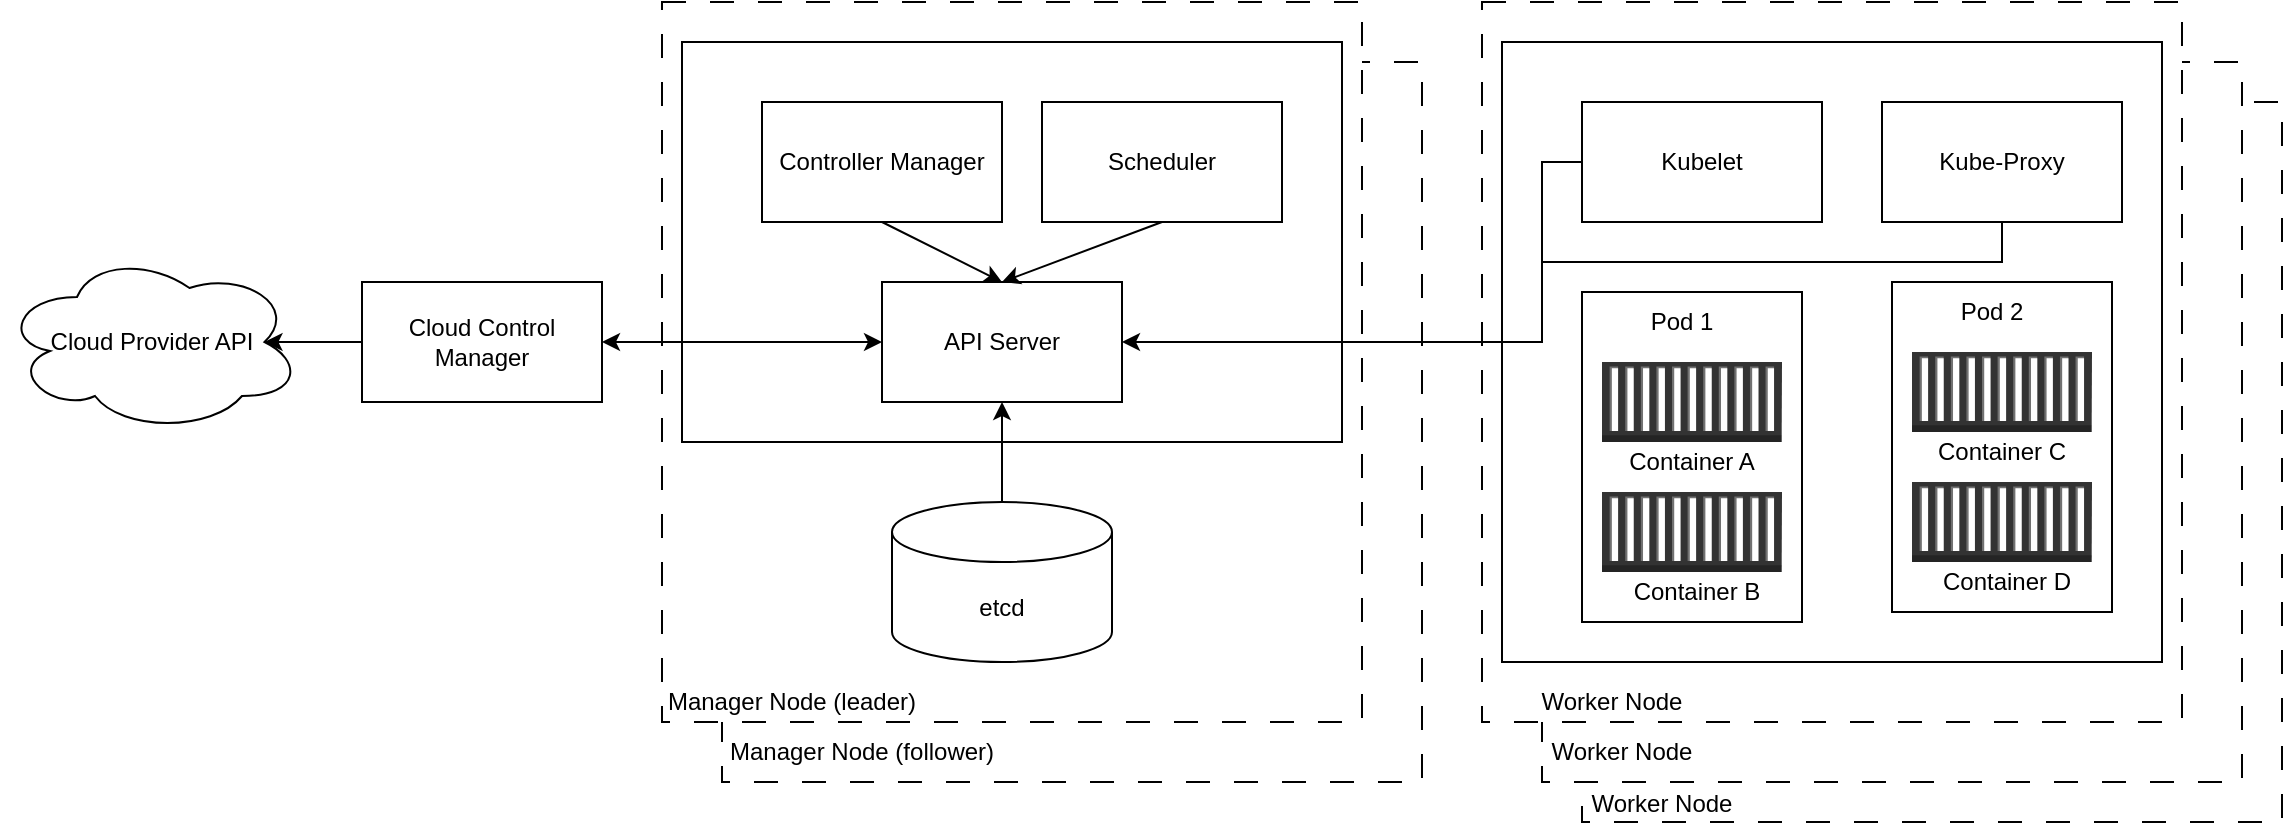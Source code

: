 <mxfile version="24.2.2" type="github">
  <diagram name="Page-1" id="KE2XAD2Ir7j8X4anEEsy">
    <mxGraphModel dx="1777" dy="492" grid="1" gridSize="10" guides="1" tooltips="1" connect="1" arrows="1" fold="1" page="1" pageScale="1" pageWidth="823" pageHeight="365" math="0" shadow="0">
      <root>
        <mxCell id="0" />
        <mxCell id="1" parent="0" />
        <mxCell id="Wu7ybnI10iM_iEfkrrV3-21" value="" style="rounded=0;whiteSpace=wrap;html=1;dashed=1;dashPattern=12 12;" vertex="1" parent="1">
          <mxGeometry x="600" y="80" width="350" height="360" as="geometry" />
        </mxCell>
        <mxCell id="Wu7ybnI10iM_iEfkrrV3-9" value="" style="rounded=0;whiteSpace=wrap;html=1;dashed=1;dashPattern=12 12;" vertex="1" parent="1">
          <mxGeometry x="170" y="60" width="350" height="360" as="geometry" />
        </mxCell>
        <mxCell id="Wu7ybnI10iM_iEfkrrV3-7" value="" style="rounded=0;whiteSpace=wrap;html=1;dashed=1;dashPattern=12 12;" vertex="1" parent="1">
          <mxGeometry x="140" y="30" width="350" height="360" as="geometry" />
        </mxCell>
        <mxCell id="Wu7ybnI10iM_iEfkrrV3-1" value="" style="rounded=0;whiteSpace=wrap;html=1;" vertex="1" parent="1">
          <mxGeometry x="150" y="50" width="330" height="200" as="geometry" />
        </mxCell>
        <mxCell id="Wu7ybnI10iM_iEfkrrV3-2" value="Controller Manager" style="rounded=0;whiteSpace=wrap;html=1;" vertex="1" parent="1">
          <mxGeometry x="190" y="80" width="120" height="60" as="geometry" />
        </mxCell>
        <mxCell id="Wu7ybnI10iM_iEfkrrV3-3" value="Scheduler" style="rounded=0;whiteSpace=wrap;html=1;" vertex="1" parent="1">
          <mxGeometry x="330" y="80" width="120" height="60" as="geometry" />
        </mxCell>
        <mxCell id="Wu7ybnI10iM_iEfkrrV3-4" value="API Server" style="rounded=0;whiteSpace=wrap;html=1;" vertex="1" parent="1">
          <mxGeometry x="250" y="170" width="120" height="60" as="geometry" />
        </mxCell>
        <mxCell id="Wu7ybnI10iM_iEfkrrV3-5" value="Cloud Control Manager" style="rounded=0;whiteSpace=wrap;html=1;" vertex="1" parent="1">
          <mxGeometry x="-10" y="170" width="120" height="60" as="geometry" />
        </mxCell>
        <mxCell id="Wu7ybnI10iM_iEfkrrV3-6" value="etcd" style="shape=cylinder3;whiteSpace=wrap;html=1;boundedLbl=1;backgroundOutline=1;size=15;" vertex="1" parent="1">
          <mxGeometry x="255" y="280" width="110" height="80" as="geometry" />
        </mxCell>
        <mxCell id="Wu7ybnI10iM_iEfkrrV3-10" value="Manager Node (leader)" style="text;html=1;align=center;verticalAlign=middle;whiteSpace=wrap;rounded=0;" vertex="1" parent="1">
          <mxGeometry x="140" y="365" width="130" height="30" as="geometry" />
        </mxCell>
        <mxCell id="Wu7ybnI10iM_iEfkrrV3-11" value="Manager Node (follower)" style="text;html=1;align=center;verticalAlign=middle;whiteSpace=wrap;rounded=0;" vertex="1" parent="1">
          <mxGeometry x="170" y="390" width="140" height="30" as="geometry" />
        </mxCell>
        <mxCell id="Wu7ybnI10iM_iEfkrrV3-12" value="" style="rounded=0;whiteSpace=wrap;html=1;dashed=1;dashPattern=12 12;" vertex="1" parent="1">
          <mxGeometry x="580" y="60" width="350" height="360" as="geometry" />
        </mxCell>
        <mxCell id="Wu7ybnI10iM_iEfkrrV3-13" value="" style="rounded=0;whiteSpace=wrap;html=1;dashed=1;dashPattern=12 12;" vertex="1" parent="1">
          <mxGeometry x="550" y="30" width="350" height="360" as="geometry" />
        </mxCell>
        <mxCell id="Wu7ybnI10iM_iEfkrrV3-14" value="" style="rounded=0;whiteSpace=wrap;html=1;" vertex="1" parent="1">
          <mxGeometry x="560" y="50" width="330" height="310" as="geometry" />
        </mxCell>
        <mxCell id="Wu7ybnI10iM_iEfkrrV3-15" value="Kubelet" style="rounded=0;whiteSpace=wrap;html=1;" vertex="1" parent="1">
          <mxGeometry x="600" y="80" width="120" height="60" as="geometry" />
        </mxCell>
        <mxCell id="Wu7ybnI10iM_iEfkrrV3-46" style="edgeStyle=orthogonalEdgeStyle;rounded=0;orthogonalLoop=1;jettySize=auto;html=1;exitX=0.5;exitY=1;exitDx=0;exitDy=0;entryX=1;entryY=0.5;entryDx=0;entryDy=0;" edge="1" parent="1" source="Wu7ybnI10iM_iEfkrrV3-16" target="Wu7ybnI10iM_iEfkrrV3-4">
          <mxGeometry relative="1" as="geometry">
            <Array as="points">
              <mxPoint x="810" y="160" />
              <mxPoint x="580" y="160" />
              <mxPoint x="580" y="200" />
            </Array>
          </mxGeometry>
        </mxCell>
        <mxCell id="Wu7ybnI10iM_iEfkrrV3-16" value="Kube-Proxy" style="rounded=0;whiteSpace=wrap;html=1;" vertex="1" parent="1">
          <mxGeometry x="750" y="80" width="120" height="60" as="geometry" />
        </mxCell>
        <mxCell id="Wu7ybnI10iM_iEfkrrV3-17" value="" style="rounded=0;whiteSpace=wrap;html=1;" vertex="1" parent="1">
          <mxGeometry x="600" y="175" width="110" height="165" as="geometry" />
        </mxCell>
        <mxCell id="Wu7ybnI10iM_iEfkrrV3-19" value="Worker Node" style="text;html=1;align=center;verticalAlign=middle;whiteSpace=wrap;rounded=0;" vertex="1" parent="1">
          <mxGeometry x="550" y="365" width="130" height="30" as="geometry" />
        </mxCell>
        <mxCell id="Wu7ybnI10iM_iEfkrrV3-20" value="Worker Node" style="text;html=1;align=center;verticalAlign=middle;whiteSpace=wrap;rounded=0;" vertex="1" parent="1">
          <mxGeometry x="550" y="390" width="140" height="30" as="geometry" />
        </mxCell>
        <mxCell id="Wu7ybnI10iM_iEfkrrV3-22" value="Worker Node" style="text;html=1;align=center;verticalAlign=middle;whiteSpace=wrap;rounded=0;" vertex="1" parent="1">
          <mxGeometry x="570" y="416" width="140" height="30" as="geometry" />
        </mxCell>
        <mxCell id="Wu7ybnI10iM_iEfkrrV3-24" value="Pod 1" style="text;html=1;align=center;verticalAlign=middle;whiteSpace=wrap;rounded=0;" vertex="1" parent="1">
          <mxGeometry x="620" y="175" width="60" height="30" as="geometry" />
        </mxCell>
        <mxCell id="Wu7ybnI10iM_iEfkrrV3-26" value="" style="outlineConnect=0;dashed=0;verticalLabelPosition=bottom;verticalAlign=top;align=center;html=1;shape=mxgraph.aws3.ec2_compute_container;fillColor=#333333;gradientColor=none;" vertex="1" parent="1">
          <mxGeometry x="610" y="210" width="90" height="40" as="geometry" />
        </mxCell>
        <mxCell id="Wu7ybnI10iM_iEfkrrV3-27" value="" style="outlineConnect=0;dashed=0;verticalLabelPosition=bottom;verticalAlign=top;align=center;html=1;shape=mxgraph.aws3.ec2_compute_container;fillColor=#333333;gradientColor=none;" vertex="1" parent="1">
          <mxGeometry x="610" y="275" width="90" height="40" as="geometry" />
        </mxCell>
        <mxCell id="Wu7ybnI10iM_iEfkrrV3-28" value="Container A" style="text;html=1;align=center;verticalAlign=middle;whiteSpace=wrap;rounded=0;" vertex="1" parent="1">
          <mxGeometry x="620" y="245" width="70" height="30" as="geometry" />
        </mxCell>
        <mxCell id="Wu7ybnI10iM_iEfkrrV3-29" value="Container B" style="text;html=1;align=center;verticalAlign=middle;whiteSpace=wrap;rounded=0;" vertex="1" parent="1">
          <mxGeometry x="620" y="310" width="75" height="30" as="geometry" />
        </mxCell>
        <mxCell id="Wu7ybnI10iM_iEfkrrV3-32" value="" style="rounded=0;whiteSpace=wrap;html=1;" vertex="1" parent="1">
          <mxGeometry x="755" y="170" width="110" height="165" as="geometry" />
        </mxCell>
        <mxCell id="Wu7ybnI10iM_iEfkrrV3-33" value="Pod 2" style="text;html=1;align=center;verticalAlign=middle;whiteSpace=wrap;rounded=0;" vertex="1" parent="1">
          <mxGeometry x="775" y="170" width="60" height="30" as="geometry" />
        </mxCell>
        <mxCell id="Wu7ybnI10iM_iEfkrrV3-34" value="" style="outlineConnect=0;dashed=0;verticalLabelPosition=bottom;verticalAlign=top;align=center;html=1;shape=mxgraph.aws3.ec2_compute_container;fillColor=#333333;gradientColor=none;" vertex="1" parent="1">
          <mxGeometry x="765" y="205" width="90" height="40" as="geometry" />
        </mxCell>
        <mxCell id="Wu7ybnI10iM_iEfkrrV3-35" value="" style="outlineConnect=0;dashed=0;verticalLabelPosition=bottom;verticalAlign=top;align=center;html=1;shape=mxgraph.aws3.ec2_compute_container;fillColor=#333333;gradientColor=none;" vertex="1" parent="1">
          <mxGeometry x="765" y="270" width="90" height="40" as="geometry" />
        </mxCell>
        <mxCell id="Wu7ybnI10iM_iEfkrrV3-36" value="Container C" style="text;html=1;align=center;verticalAlign=middle;whiteSpace=wrap;rounded=0;" vertex="1" parent="1">
          <mxGeometry x="775" y="240" width="70" height="30" as="geometry" />
        </mxCell>
        <mxCell id="Wu7ybnI10iM_iEfkrrV3-37" value="Container D" style="text;html=1;align=center;verticalAlign=middle;whiteSpace=wrap;rounded=0;" vertex="1" parent="1">
          <mxGeometry x="775" y="305" width="75" height="30" as="geometry" />
        </mxCell>
        <mxCell id="Wu7ybnI10iM_iEfkrrV3-38" value="Cloud Provider API" style="ellipse;shape=cloud;whiteSpace=wrap;html=1;" vertex="1" parent="1">
          <mxGeometry x="-190" y="155" width="150" height="90" as="geometry" />
        </mxCell>
        <mxCell id="Wu7ybnI10iM_iEfkrrV3-39" value="" style="endArrow=classic;html=1;rounded=0;exitX=0;exitY=0.5;exitDx=0;exitDy=0;entryX=0.875;entryY=0.5;entryDx=0;entryDy=0;entryPerimeter=0;" edge="1" parent="1" source="Wu7ybnI10iM_iEfkrrV3-5" target="Wu7ybnI10iM_iEfkrrV3-38">
          <mxGeometry width="50" height="50" relative="1" as="geometry">
            <mxPoint x="70" y="260" as="sourcePoint" />
            <mxPoint x="120" y="210" as="targetPoint" />
          </mxGeometry>
        </mxCell>
        <mxCell id="Wu7ybnI10iM_iEfkrrV3-40" value="" style="endArrow=classic;startArrow=classic;html=1;rounded=0;exitX=1;exitY=0.5;exitDx=0;exitDy=0;" edge="1" parent="1" source="Wu7ybnI10iM_iEfkrrV3-5" target="Wu7ybnI10iM_iEfkrrV3-4">
          <mxGeometry width="50" height="50" relative="1" as="geometry">
            <mxPoint x="120" y="260" as="sourcePoint" />
            <mxPoint x="170" y="210" as="targetPoint" />
          </mxGeometry>
        </mxCell>
        <mxCell id="Wu7ybnI10iM_iEfkrrV3-41" value="" style="endArrow=classic;html=1;rounded=0;exitX=0.5;exitY=1;exitDx=0;exitDy=0;entryX=0.5;entryY=0;entryDx=0;entryDy=0;" edge="1" parent="1" source="Wu7ybnI10iM_iEfkrrV3-2" target="Wu7ybnI10iM_iEfkrrV3-4">
          <mxGeometry width="50" height="50" relative="1" as="geometry">
            <mxPoint x="120" y="260" as="sourcePoint" />
            <mxPoint x="170" y="210" as="targetPoint" />
          </mxGeometry>
        </mxCell>
        <mxCell id="Wu7ybnI10iM_iEfkrrV3-42" value="" style="endArrow=classic;html=1;rounded=0;exitX=0.5;exitY=1;exitDx=0;exitDy=0;entryX=0.5;entryY=0;entryDx=0;entryDy=0;" edge="1" parent="1" source="Wu7ybnI10iM_iEfkrrV3-3" target="Wu7ybnI10iM_iEfkrrV3-4">
          <mxGeometry width="50" height="50" relative="1" as="geometry">
            <mxPoint x="120" y="260" as="sourcePoint" />
            <mxPoint x="170" y="210" as="targetPoint" />
          </mxGeometry>
        </mxCell>
        <mxCell id="Wu7ybnI10iM_iEfkrrV3-43" value="" style="endArrow=classic;html=1;rounded=0;exitX=0.5;exitY=0;exitDx=0;exitDy=0;exitPerimeter=0;" edge="1" parent="1" source="Wu7ybnI10iM_iEfkrrV3-6" target="Wu7ybnI10iM_iEfkrrV3-4">
          <mxGeometry width="50" height="50" relative="1" as="geometry">
            <mxPoint x="120" y="260" as="sourcePoint" />
            <mxPoint x="170" y="210" as="targetPoint" />
          </mxGeometry>
        </mxCell>
        <mxCell id="Wu7ybnI10iM_iEfkrrV3-50" value="" style="endArrow=none;html=1;rounded=0;entryX=0;entryY=0.5;entryDx=0;entryDy=0;" edge="1" parent="1" target="Wu7ybnI10iM_iEfkrrV3-15">
          <mxGeometry width="50" height="50" relative="1" as="geometry">
            <mxPoint x="580" y="160" as="sourcePoint" />
            <mxPoint x="600" y="210" as="targetPoint" />
            <Array as="points">
              <mxPoint x="580" y="110" />
            </Array>
          </mxGeometry>
        </mxCell>
      </root>
    </mxGraphModel>
  </diagram>
</mxfile>
